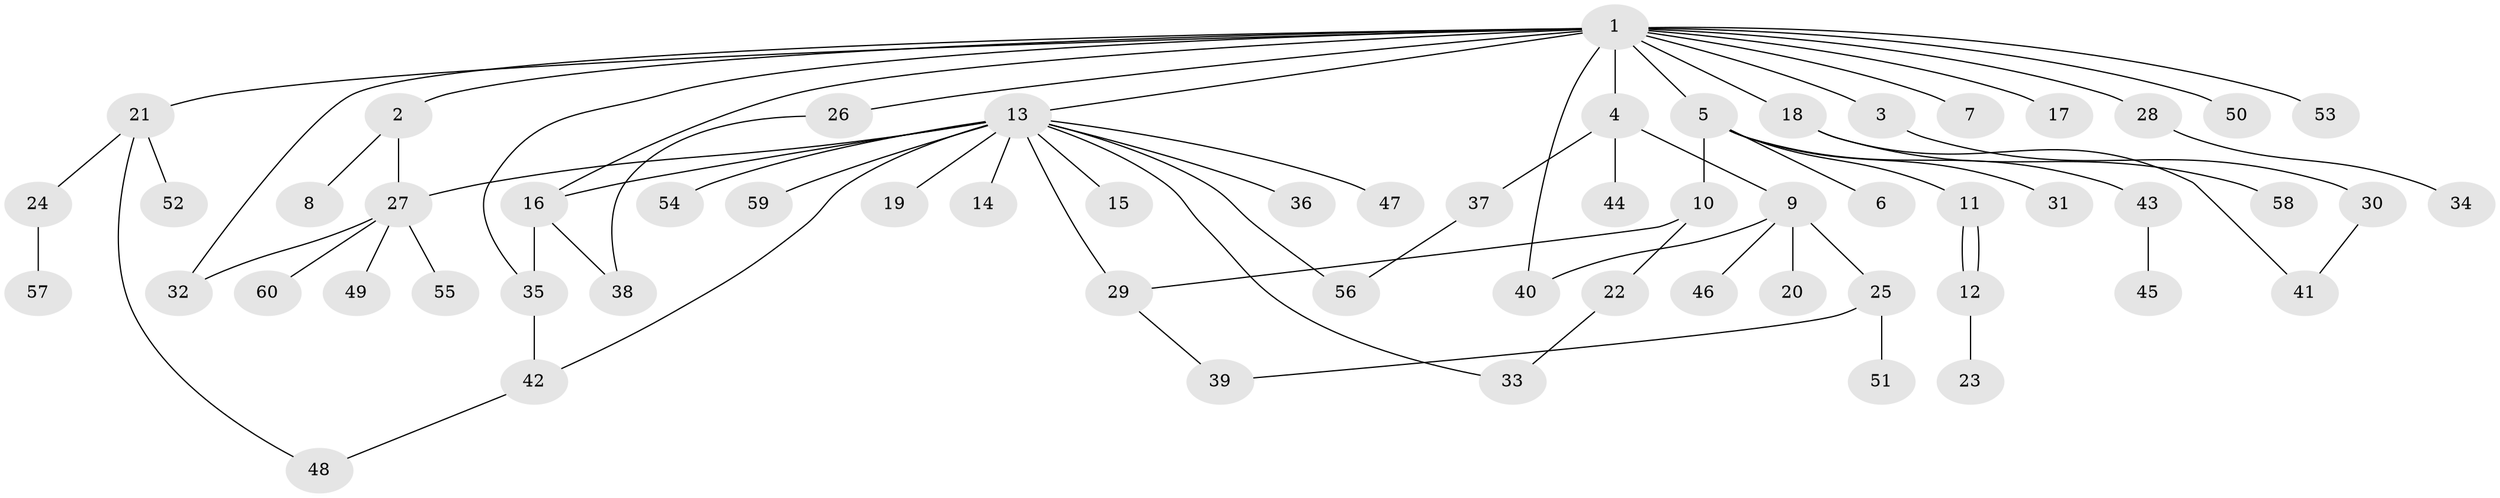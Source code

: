 // coarse degree distribution, {14: 0.05555555555555555, 2: 0.3333333333333333, 4: 0.05555555555555555, 3: 0.1111111111111111, 1: 0.3888888888888889, 7: 0.05555555555555555}
// Generated by graph-tools (version 1.1) at 2025/18/03/04/25 18:18:06]
// undirected, 60 vertices, 73 edges
graph export_dot {
graph [start="1"]
  node [color=gray90,style=filled];
  1;
  2;
  3;
  4;
  5;
  6;
  7;
  8;
  9;
  10;
  11;
  12;
  13;
  14;
  15;
  16;
  17;
  18;
  19;
  20;
  21;
  22;
  23;
  24;
  25;
  26;
  27;
  28;
  29;
  30;
  31;
  32;
  33;
  34;
  35;
  36;
  37;
  38;
  39;
  40;
  41;
  42;
  43;
  44;
  45;
  46;
  47;
  48;
  49;
  50;
  51;
  52;
  53;
  54;
  55;
  56;
  57;
  58;
  59;
  60;
  1 -- 2;
  1 -- 3;
  1 -- 4;
  1 -- 5;
  1 -- 7;
  1 -- 13;
  1 -- 16;
  1 -- 17;
  1 -- 18;
  1 -- 21;
  1 -- 26;
  1 -- 28;
  1 -- 32;
  1 -- 35;
  1 -- 40;
  1 -- 50;
  1 -- 53;
  2 -- 8;
  2 -- 27;
  3 -- 30;
  4 -- 9;
  4 -- 37;
  4 -- 44;
  5 -- 6;
  5 -- 10;
  5 -- 11;
  5 -- 31;
  5 -- 43;
  9 -- 20;
  9 -- 25;
  9 -- 40;
  9 -- 46;
  10 -- 22;
  10 -- 29;
  11 -- 12;
  11 -- 12;
  12 -- 23;
  13 -- 14;
  13 -- 15;
  13 -- 16;
  13 -- 19;
  13 -- 27;
  13 -- 29;
  13 -- 33;
  13 -- 36;
  13 -- 42;
  13 -- 47;
  13 -- 54;
  13 -- 56;
  13 -- 59;
  16 -- 35;
  16 -- 38;
  18 -- 41;
  18 -- 58;
  21 -- 24;
  21 -- 48;
  21 -- 52;
  22 -- 33;
  24 -- 57;
  25 -- 39;
  25 -- 51;
  26 -- 38;
  27 -- 32;
  27 -- 49;
  27 -- 55;
  27 -- 60;
  28 -- 34;
  29 -- 39;
  30 -- 41;
  35 -- 42;
  37 -- 56;
  42 -- 48;
  43 -- 45;
}
